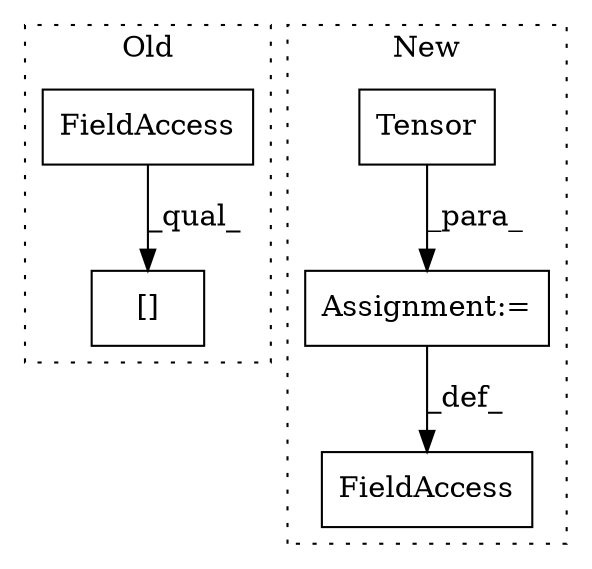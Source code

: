 digraph G {
subgraph cluster0 {
1 [label="[]" a="2" s="518,521" l="2,1" shape="box"];
5 [label="FieldAccess" a="22" s="518" l="1" shape="box"];
label = "Old";
style="dotted";
}
subgraph cluster1 {
2 [label="Tensor" a="32" s="343,404" l="7,1" shape="box"];
3 [label="Assignment:=" a="7" s="336" l="1" shape="box"];
4 [label="FieldAccess" a="22" s="335" l="1" shape="box"];
label = "New";
style="dotted";
}
2 -> 3 [label="_para_"];
3 -> 4 [label="_def_"];
5 -> 1 [label="_qual_"];
}